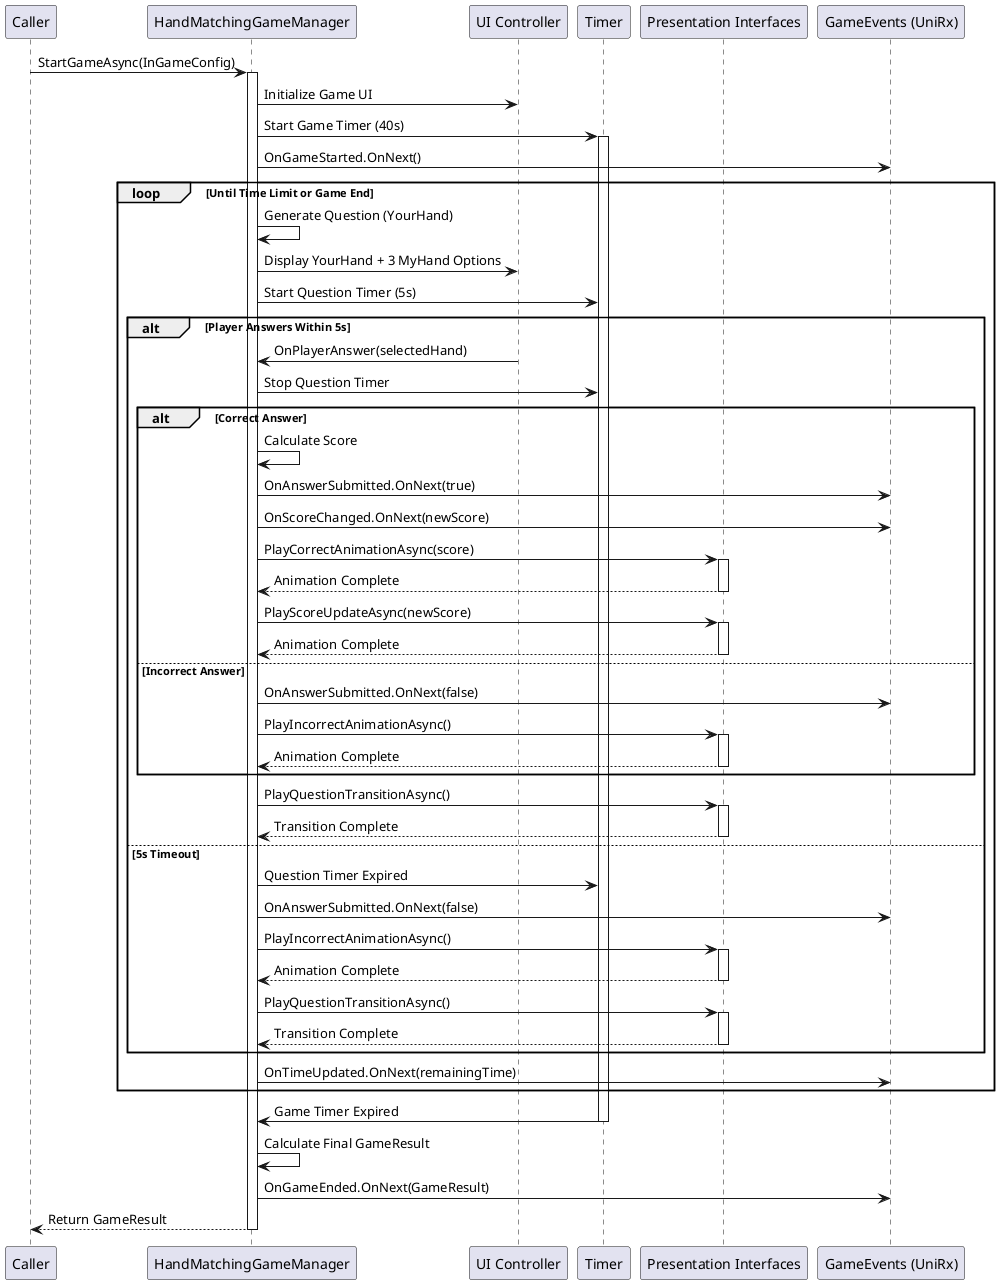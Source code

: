 @startuml
participant "Caller" as C
participant "HandMatchingGameManager" as GM
participant "UI Controller" as UI
participant "Timer" as T
participant "Presentation Interfaces" as PI
participant "GameEvents (UniRx)" as GE

C -> GM: StartGameAsync(InGameConfig)
activate GM

GM -> UI: Initialize Game UI
GM -> T: Start Game Timer (40s)
activate T
GM -> GE: OnGameStarted.OnNext()

loop Until Time Limit or Game End
    GM -> GM: Generate Question (YourHand)
    GM -> UI: Display YourHand + 3 MyHand Options
    GM -> T: Start Question Timer (5s)

    alt Player Answers Within 5s
        UI -> GM: OnPlayerAnswer(selectedHand)
        GM -> T: Stop Question Timer

        alt Correct Answer
            GM -> GM: Calculate Score
            GM -> GE: OnAnswerSubmitted.OnNext(true)
            GM -> GE: OnScoreChanged.OnNext(newScore)
            GM -> PI: PlayCorrectAnimationAsync(score)
            activate PI
            PI --> GM: Animation Complete
            deactivate PI
            GM -> PI: PlayScoreUpdateAsync(newScore)
            activate PI
            PI --> GM: Animation Complete
            deactivate PI
        else Incorrect Answer
            GM -> GE: OnAnswerSubmitted.OnNext(false)
            GM -> PI: PlayIncorrectAnimationAsync()
            activate PI
            PI --> GM: Animation Complete
            deactivate PI
        end

        GM -> PI: PlayQuestionTransitionAsync()
        activate PI
        PI --> GM: Transition Complete
        deactivate PI

    else 5s Timeout
        GM -> T: Question Timer Expired
        GM -> GE: OnAnswerSubmitted.OnNext(false)
        GM -> PI: PlayIncorrectAnimationAsync()
        activate PI
        PI --> GM: Animation Complete
        deactivate PI
        GM -> PI: PlayQuestionTransitionAsync()
        activate PI
        PI --> GM: Transition Complete
        deactivate PI
    end

    GM -> GE: OnTimeUpdated.OnNext(remainingTime)
end

T -> GM: Game Timer Expired
deactivate T
GM -> GM: Calculate Final GameResult
GM -> GE: OnGameEnded.OnNext(GameResult)
GM --> C: Return GameResult
deactivate GM

@enduml@startuml
participant "Caller" as C
participant "HandMatchingGameManager" as GM
participant "UI Controller" as UI
participant "Timer" as T
participant "Presentation Interfaces" as PI
participant "GameEvents (UniRx)" as GE

C -> GM: StartGameAsync(InGameConfig)
activate GM

GM -> UI: Initialize Game UI
GM -> T: Start Game Timer (40s)
activate T
GM -> GE: OnGameStarted.OnNext()

loop Until Time Limit or Game End
    GM -> GM: Generate Question (YourHand)
    GM -> UI: Display YourHand + 3 MyHand Options
    GM -> T: Start Question Timer (5s)

    alt Player Answers Within 5s
        UI -> GM: OnPlayerAnswer(selectedHand)
        GM -> T: Stop Question Timer

        alt Correct Answer
            GM -> GM: Calculate Score
            GM -> GE: OnAnswerSubmitted.OnNext(true)
            GM -> GE: OnScoreChanged.OnNext(newScore)
            GM -> PI: PlayCorrectAnimationAsync(score)
            activate PI
            PI --> GM: Animation Complete
            deactivate PI
            GM -> PI: PlayScoreUpdateAsync(newScore)
            activate PI
            PI --> GM: Animation Complete
            deactivate PI
        else Incorrect Answer
            GM -> GE: OnAnswerSubmitted.OnNext(false)
            GM -> PI: PlayIncorrectAnimationAsync()
            activate PI
            PI --> GM: Animation Complete
            deactivate PI
        end

        GM -> PI: PlayQuestionTransitionAsync()
        activate PI
        PI --> GM: Transition Complete
        deactivate PI

    else 5s Timeout
        GM -> T: Question Timer Expired
        GM -> GE: OnAnswerSubmitted.OnNext(false)
        GM -> PI: PlayIncorrectAnimationAsync()
        activate PI
        PI --> GM: Animation Complete
        deactivate PI
        GM -> PI: PlayQuestionTransitionAsync()
        activate PI
        PI --> GM: Transition Complete
        deactivate PI
    end

    GM -> GE: OnTimeUpdated.OnNext(remainingTime)
end

T -> GM: Game Timer Expired
deactivate T
GM -> GM: Calculate Final GameResult
GM -> GE: OnGameEnded.OnNext(GameResult)
GM --> C: Return GameResult
deactivate GM

@enduml
